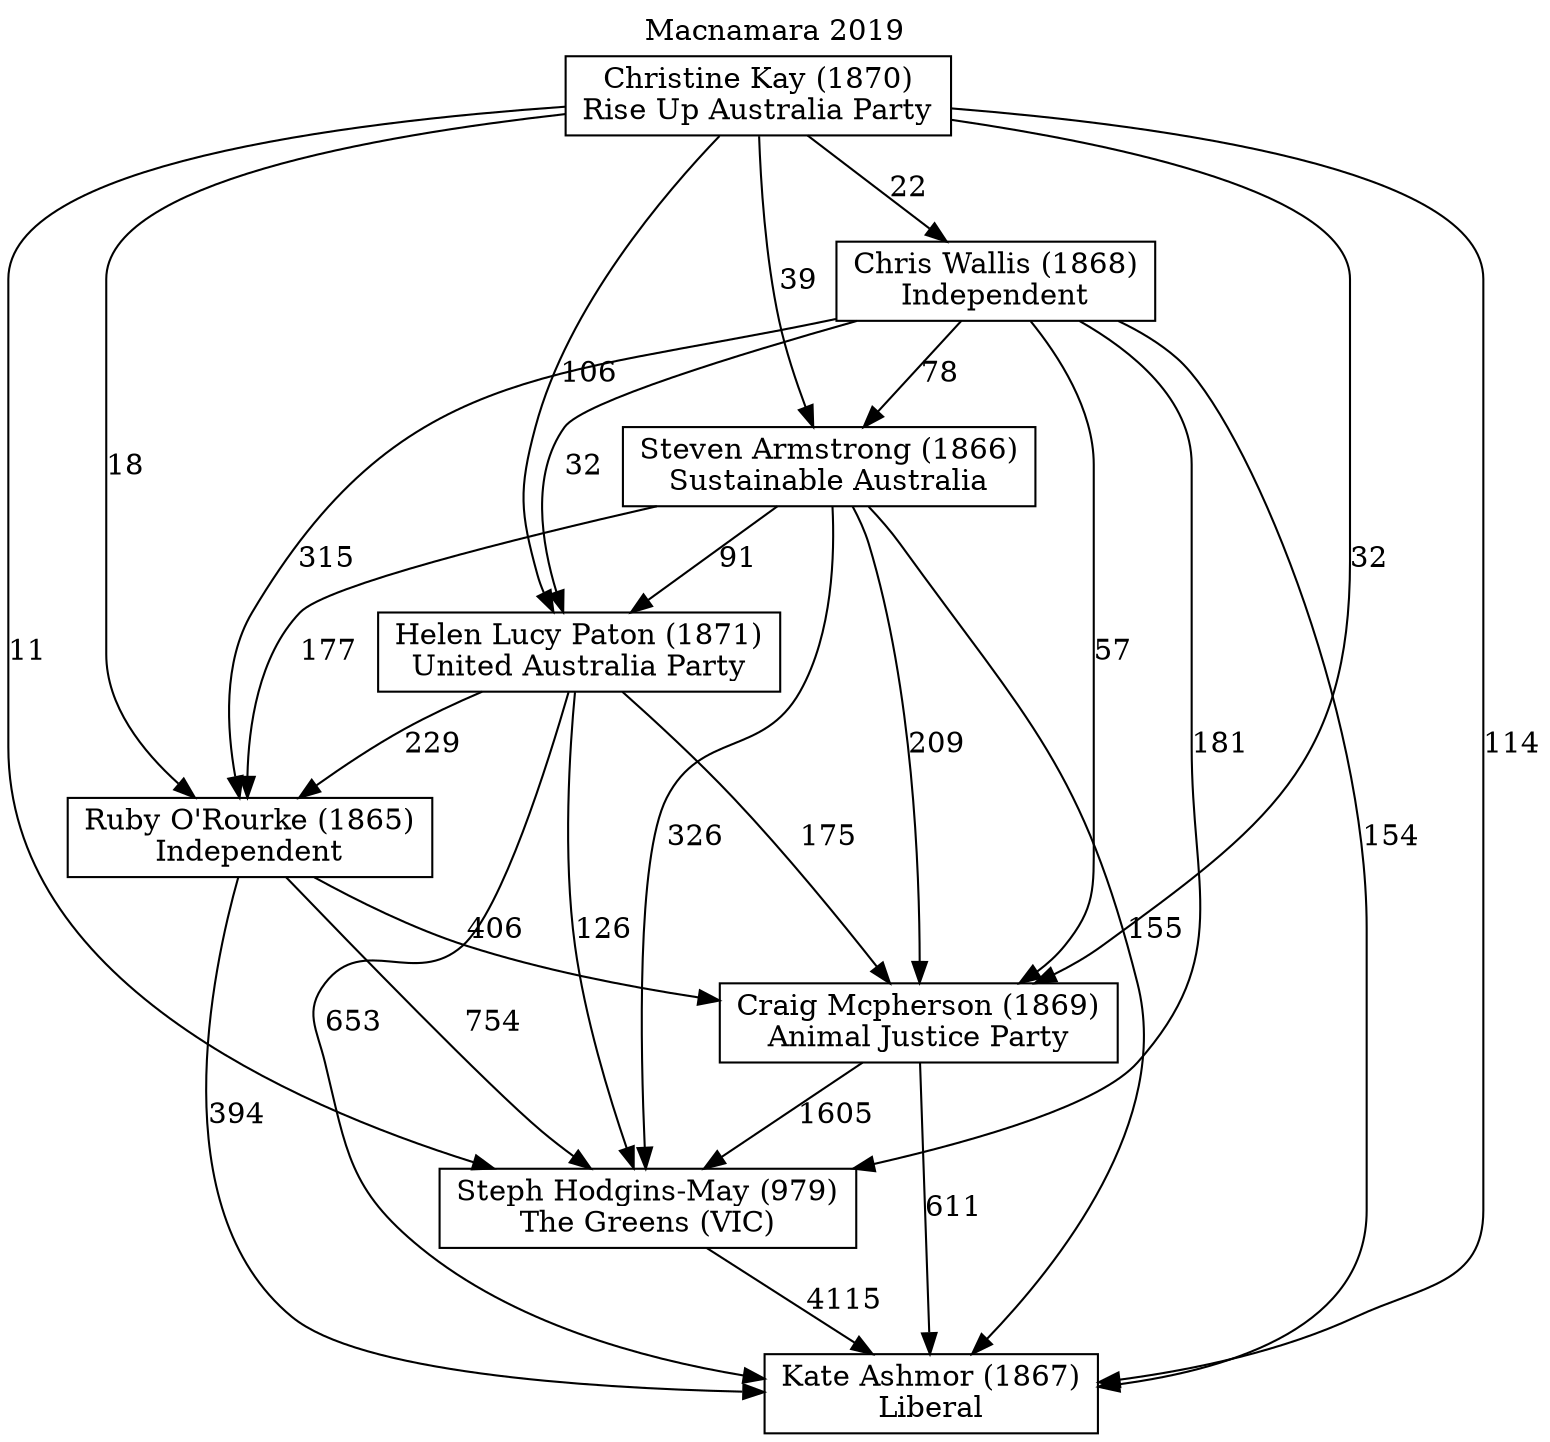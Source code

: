 // House preference flow
digraph "Kate Ashmor (1867)_Macnamara_2019" {
	graph [label="Macnamara 2019" labelloc=t mclimit=2]
	node [shape=box]
	"Kate Ashmor (1867)" [label="Kate Ashmor (1867)
Liberal"]
	"Steph Hodgins-May (979)" [label="Steph Hodgins-May (979)
The Greens (VIC)"]
	"Craig Mcpherson (1869)" [label="Craig Mcpherson (1869)
Animal Justice Party"]
	"Ruby O'Rourke (1865)" [label="Ruby O'Rourke (1865)
Independent"]
	"Helen Lucy Paton (1871)" [label="Helen Lucy Paton (1871)
United Australia Party"]
	"Steven Armstrong (1866)" [label="Steven Armstrong (1866)
Sustainable Australia"]
	"Chris Wallis (1868)" [label="Chris Wallis (1868)
Independent"]
	"Christine Kay (1870)" [label="Christine Kay (1870)
Rise Up Australia Party"]
	"Steph Hodgins-May (979)" -> "Kate Ashmor (1867)" [label=4115]
	"Craig Mcpherson (1869)" -> "Steph Hodgins-May (979)" [label=1605]
	"Ruby O'Rourke (1865)" -> "Craig Mcpherson (1869)" [label=406]
	"Helen Lucy Paton (1871)" -> "Ruby O'Rourke (1865)" [label=229]
	"Steven Armstrong (1866)" -> "Helen Lucy Paton (1871)" [label=91]
	"Chris Wallis (1868)" -> "Steven Armstrong (1866)" [label=78]
	"Christine Kay (1870)" -> "Chris Wallis (1868)" [label=22]
	"Craig Mcpherson (1869)" -> "Kate Ashmor (1867)" [label=611]
	"Ruby O'Rourke (1865)" -> "Kate Ashmor (1867)" [label=394]
	"Helen Lucy Paton (1871)" -> "Kate Ashmor (1867)" [label=653]
	"Steven Armstrong (1866)" -> "Kate Ashmor (1867)" [label=155]
	"Chris Wallis (1868)" -> "Kate Ashmor (1867)" [label=154]
	"Christine Kay (1870)" -> "Kate Ashmor (1867)" [label=114]
	"Christine Kay (1870)" -> "Steven Armstrong (1866)" [label=39]
	"Chris Wallis (1868)" -> "Helen Lucy Paton (1871)" [label=32]
	"Christine Kay (1870)" -> "Helen Lucy Paton (1871)" [label=106]
	"Steven Armstrong (1866)" -> "Ruby O'Rourke (1865)" [label=177]
	"Chris Wallis (1868)" -> "Ruby O'Rourke (1865)" [label=315]
	"Christine Kay (1870)" -> "Ruby O'Rourke (1865)" [label=18]
	"Helen Lucy Paton (1871)" -> "Craig Mcpherson (1869)" [label=175]
	"Steven Armstrong (1866)" -> "Craig Mcpherson (1869)" [label=209]
	"Chris Wallis (1868)" -> "Craig Mcpherson (1869)" [label=57]
	"Christine Kay (1870)" -> "Craig Mcpherson (1869)" [label=32]
	"Ruby O'Rourke (1865)" -> "Steph Hodgins-May (979)" [label=754]
	"Helen Lucy Paton (1871)" -> "Steph Hodgins-May (979)" [label=126]
	"Steven Armstrong (1866)" -> "Steph Hodgins-May (979)" [label=326]
	"Chris Wallis (1868)" -> "Steph Hodgins-May (979)" [label=181]
	"Christine Kay (1870)" -> "Steph Hodgins-May (979)" [label=11]
}
